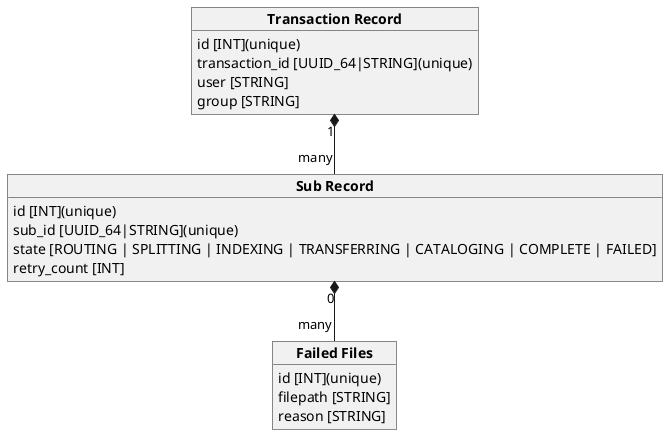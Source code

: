 @startuml monitor_db

object "**Transaction Record**" as tran_rec {
    id [INT](unique)
    transaction_id [UUID_64|STRING](unique)
    user [STRING]
    group [STRING]
}

object "**Sub Record**" as sub_rec {
    id [INT](unique)
    sub_id [UUID_64|STRING](unique)
    state [ROUTING | SPLITTING | INDEXING | TRANSFERRING | CATALOGING | COMPLETE | FAILED]
    retry_count [INT]
}

object "**Failed Files**" as fail_rec {
    id [INT](unique)
    filepath [STRING]
    reason [STRING]
}

tran_rec "1" *-- "many" sub_rec
sub_rec "0" *-- "many" fail_rec

@enduml
